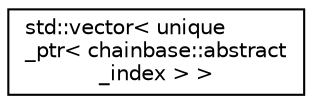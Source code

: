 digraph "Graphical Class Hierarchy"
{
  edge [fontname="Helvetica",fontsize="10",labelfontname="Helvetica",labelfontsize="10"];
  node [fontname="Helvetica",fontsize="10",shape=record];
  rankdir="LR";
  Node0 [label="std::vector\< unique\l_ptr\< chainbase::abstract\l_index \> \>",height=0.2,width=0.4,color="black", fillcolor="white", style="filled",URL="$classstd_1_1vector.html"];
}
